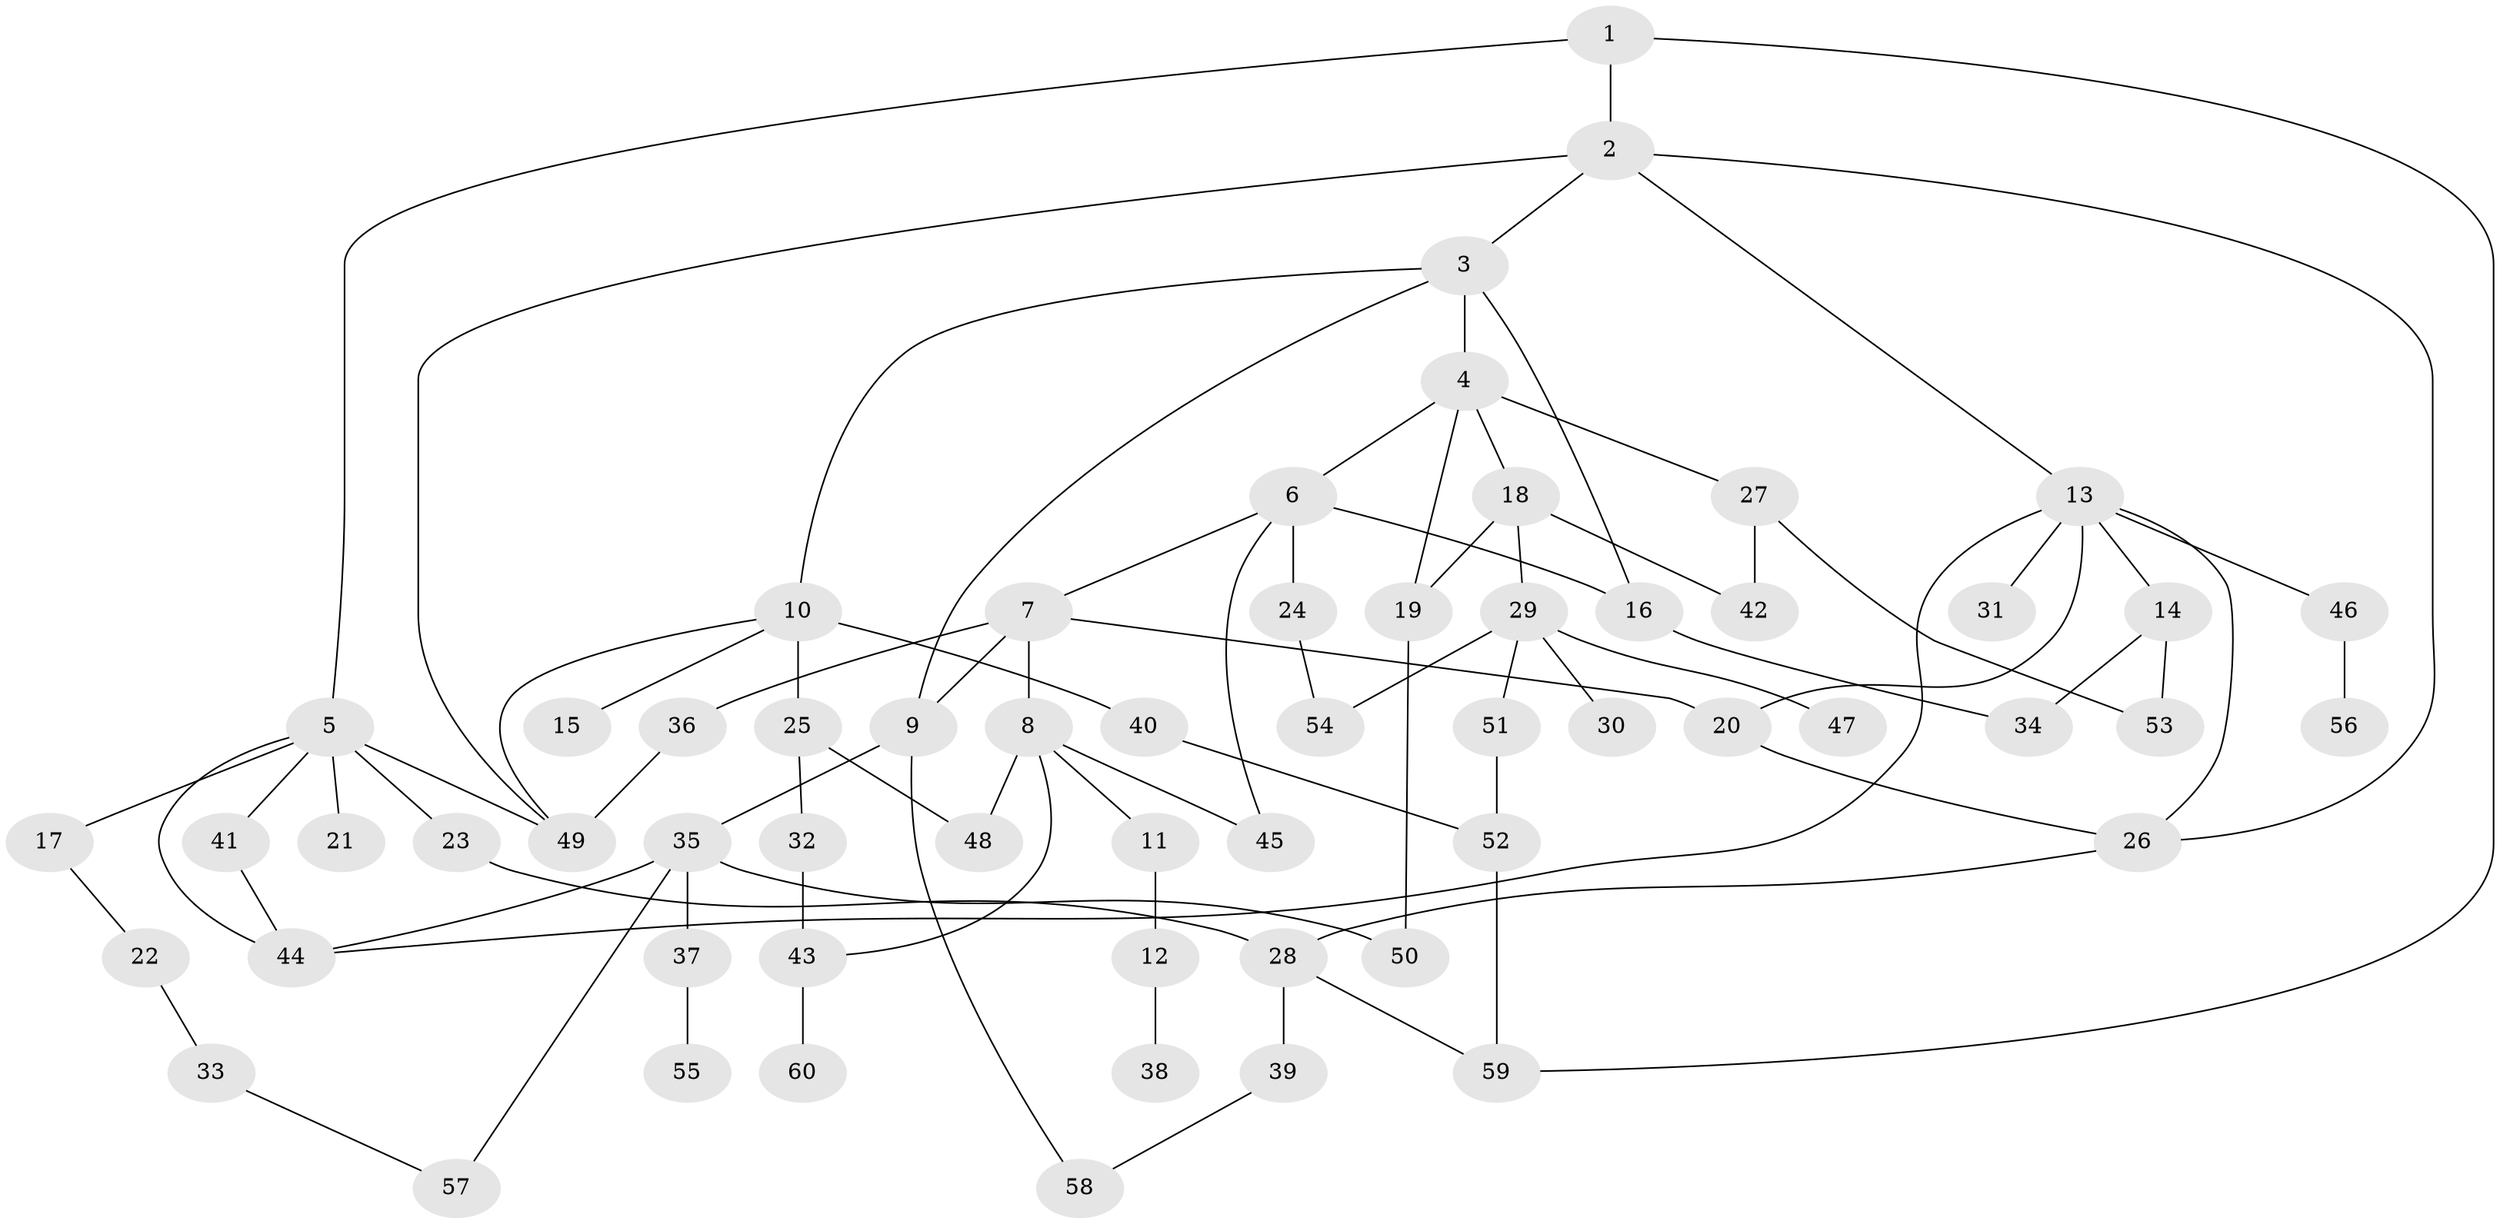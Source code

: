 // coarse degree distribution, {5: 0.05555555555555555, 15: 0.05555555555555555, 7: 0.05555555555555555, 1: 0.2777777777777778, 3: 0.2222222222222222, 2: 0.3333333333333333}
// Generated by graph-tools (version 1.1) at 2025/16/03/04/25 18:16:52]
// undirected, 60 vertices, 85 edges
graph export_dot {
graph [start="1"]
  node [color=gray90,style=filled];
  1;
  2;
  3;
  4;
  5;
  6;
  7;
  8;
  9;
  10;
  11;
  12;
  13;
  14;
  15;
  16;
  17;
  18;
  19;
  20;
  21;
  22;
  23;
  24;
  25;
  26;
  27;
  28;
  29;
  30;
  31;
  32;
  33;
  34;
  35;
  36;
  37;
  38;
  39;
  40;
  41;
  42;
  43;
  44;
  45;
  46;
  47;
  48;
  49;
  50;
  51;
  52;
  53;
  54;
  55;
  56;
  57;
  58;
  59;
  60;
  1 -- 2;
  1 -- 5;
  1 -- 59;
  2 -- 3;
  2 -- 13;
  2 -- 49;
  2 -- 26;
  3 -- 4;
  3 -- 10;
  3 -- 16;
  3 -- 9;
  4 -- 6;
  4 -- 18;
  4 -- 27;
  4 -- 19;
  5 -- 17;
  5 -- 21;
  5 -- 23;
  5 -- 41;
  5 -- 44;
  5 -- 49;
  6 -- 7;
  6 -- 24;
  6 -- 45;
  6 -- 16;
  7 -- 8;
  7 -- 9;
  7 -- 20;
  7 -- 36;
  8 -- 11;
  8 -- 45;
  8 -- 48;
  8 -- 43;
  9 -- 35;
  9 -- 58;
  10 -- 15;
  10 -- 25;
  10 -- 40;
  10 -- 49;
  11 -- 12;
  12 -- 38;
  13 -- 14;
  13 -- 31;
  13 -- 46;
  13 -- 20;
  13 -- 26;
  13 -- 44;
  14 -- 34;
  14 -- 53;
  16 -- 34;
  17 -- 22;
  18 -- 19;
  18 -- 29;
  18 -- 42;
  19 -- 50;
  20 -- 26;
  22 -- 33;
  23 -- 28;
  24 -- 54;
  25 -- 32;
  25 -- 48;
  26 -- 28;
  27 -- 53;
  27 -- 42;
  28 -- 39;
  28 -- 59;
  29 -- 30;
  29 -- 47;
  29 -- 51;
  29 -- 54;
  32 -- 43;
  33 -- 57;
  35 -- 37;
  35 -- 50;
  35 -- 57;
  35 -- 44;
  36 -- 49;
  37 -- 55;
  39 -- 58;
  40 -- 52;
  41 -- 44;
  43 -- 60;
  46 -- 56;
  51 -- 52;
  52 -- 59;
}
